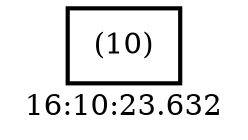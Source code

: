 digraph  g{ graph[label = "16:10:23.632"]
node [shape=rectangle, color=black, fontcolor=black, style=bold] edge [color=black] 0 [label="(10)"] ; 
}

